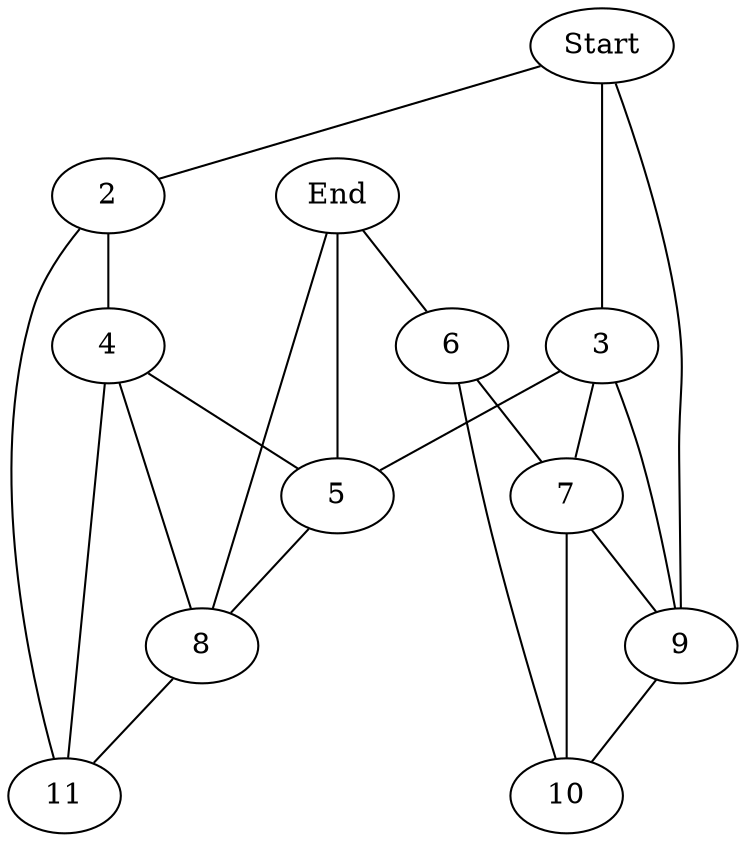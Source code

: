 graph prob24 {
Start [pos = "189, 90";];
End [pos = "366, 370";];
2 [pos = "95, 154";];
3 [pos = "318, 157";];
4 [pos = "139, 306";];
5 [pos = "256, 305";];
6 [pos = "510, 309";];
7 [pos = "430, 167";];
8 [pos = "234, 424";];
9 [pos = "365, 49";];
10 [pos = "553, 78";];
11 [pos = "33, 372";];

Start -- 2 [key = "12";];
2 -- 4 [key = "13";];
4 -- 5 [key = "14";];
End -- 5 [key = "15";];
End -- 6 [key = "16";];
6 -- 7 [key = "17";];
3 -- 7 [key = "18";];
Start -- 3 [key = "19";];
3 -- 5 [key = "20";];
Start -- 9 [key = "21";];
7 -- 9 [key = "22";];
3 -- 9 [key = "23";];
End -- 8 [key = "24";];
5 -- 8 [key = "25";];
4 -- 8 [key = "26";];
6 -- 10 [key = "27";];
9 -- 10 [key = "28";];
7 -- 10 [key = "29";];
4 -- 11 [key = "30";];
8 -- 11 [key = "31";];
2 -- 11 [key = "32";];
}